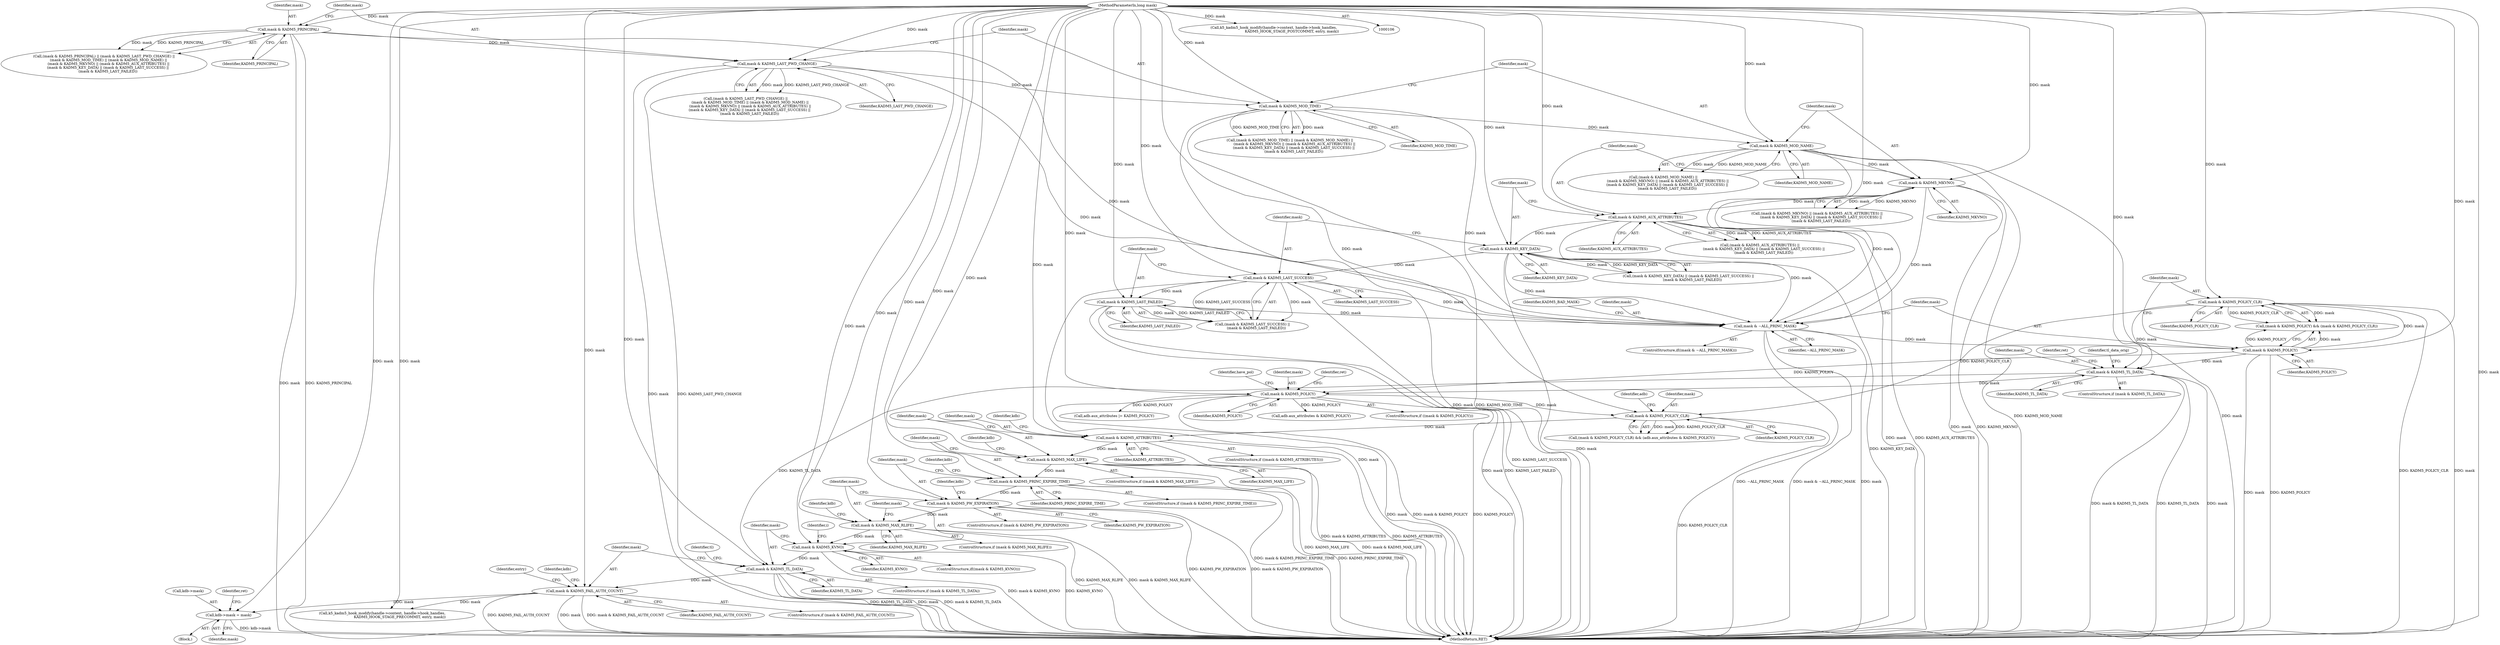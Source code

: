 digraph "0_krb5_b863de7fbf080b15e347a736fdda0a82d42f4f6b_0@pointer" {
"1000475" [label="(Call,kdb->mask = mask)"];
"1000455" [label="(Call,mask & KADM5_FAIL_AUTH_COUNT)"];
"1000424" [label="(Call,mask & KADM5_TL_DATA)"];
"1000397" [label="(Call,mask & KADM5_KVNO)"];
"1000386" [label="(Call,mask & KADM5_MAX_RLIFE)"];
"1000375" [label="(Call,mask & KADM5_PW_EXPIRATION)"];
"1000364" [label="(Call,mask & KADM5_PRINC_EXPIRE_TIME)"];
"1000353" [label="(Call,mask & KADM5_MAX_LIFE)"];
"1000342" [label="(Call,mask & KADM5_ATTRIBUTES)"];
"1000313" [label="(Call,mask & KADM5_POLICY_CLR)"];
"1000236" [label="(Call,mask & KADM5_POLICY)"];
"1000195" [label="(Call,mask & KADM5_TL_DATA)"];
"1000181" [label="(Call,mask & KADM5_POLICY_CLR)"];
"1000178" [label="(Call,mask & KADM5_POLICY)"];
"1000171" [label="(Call,mask & ~ALL_PRINC_MASK)"];
"1000158" [label="(Call,mask & KADM5_KEY_DATA)"];
"1000154" [label="(Call,mask & KADM5_AUX_ATTRIBUTES)"];
"1000150" [label="(Call,mask & KADM5_MKVNO)"];
"1000146" [label="(Call,mask & KADM5_MOD_NAME)"];
"1000142" [label="(Call,mask & KADM5_MOD_TIME)"];
"1000138" [label="(Call,mask & KADM5_LAST_PWD_CHANGE)"];
"1000134" [label="(Call,mask & KADM5_PRINCIPAL)"];
"1000109" [label="(MethodParameterIn,long mask)"];
"1000165" [label="(Call,mask & KADM5_LAST_FAILED)"];
"1000162" [label="(Call,mask & KADM5_LAST_SUCCESS)"];
"1000146" [label="(Call,mask & KADM5_MOD_NAME)"];
"1000145" [label="(Call,(mask & KADM5_MOD_NAME) ||\n        (mask & KADM5_MKVNO) || (mask & KADM5_AUX_ATTRIBUTES) ||\n       (mask & KADM5_KEY_DATA) || (mask & KADM5_LAST_SUCCESS) ||\n       (mask & KADM5_LAST_FAILED))"];
"1000386" [label="(Call,mask & KADM5_MAX_RLIFE)"];
"1000376" [label="(Identifier,mask)"];
"1000183" [label="(Identifier,KADM5_POLICY_CLR)"];
"1000170" [label="(ControlStructure,if((mask & ~ALL_PRINC_MASK)))"];
"1000150" [label="(Call,mask & KADM5_MKVNO)"];
"1000364" [label="(Call,mask & KADM5_PRINC_EXPIRE_TIME)"];
"1000163" [label="(Identifier,mask)"];
"1000318" [label="(Identifier,adb)"];
"1000166" [label="(Identifier,mask)"];
"1000374" [label="(ControlStructure,if (mask & KADM5_PW_EXPIRATION))"];
"1000181" [label="(Call,mask & KADM5_POLICY_CLR)"];
"1000134" [label="(Call,mask & KADM5_PRINCIPAL)"];
"1000456" [label="(Identifier,mask)"];
"1000194" [label="(ControlStructure,if (mask & KADM5_TL_DATA))"];
"1000159" [label="(Identifier,mask)"];
"1000403" [label="(Identifier,i)"];
"1000343" [label="(Identifier,mask)"];
"1000276" [label="(Identifier,have_pol)"];
"1000254" [label="(Call,adb.aux_attributes |= KADM5_POLICY)"];
"1000158" [label="(Call,mask & KADM5_KEY_DATA)"];
"1000341" [label="(ControlStructure,if ((mask & KADM5_ATTRIBUTES)))"];
"1000179" [label="(Identifier,mask)"];
"1000431" [label="(Identifier,tl)"];
"1000154" [label="(Call,mask & KADM5_AUX_ATTRIBUTES)"];
"1000133" [label="(Call,(mask & KADM5_PRINCIPAL) || (mask & KADM5_LAST_PWD_CHANGE) ||\n        (mask & KADM5_MOD_TIME) || (mask & KADM5_MOD_NAME) ||\n        (mask & KADM5_MKVNO) || (mask & KADM5_AUX_ATTRIBUTES) ||\n       (mask & KADM5_KEY_DATA) || (mask & KADM5_LAST_SUCCESS) ||\n       (mask & KADM5_LAST_FAILED))"];
"1000139" [label="(Identifier,mask)"];
"1000347" [label="(Identifier,kdb)"];
"1000455" [label="(Call,mask & KADM5_FAIL_AUTH_COUNT)"];
"1000398" [label="(Identifier,mask)"];
"1000462" [label="(Identifier,entry)"];
"1000423" [label="(ControlStructure,if (mask & KADM5_TL_DATA))"];
"1000237" [label="(Identifier,mask)"];
"1000352" [label="(ControlStructure,if ((mask & KADM5_MAX_LIFE)))"];
"1000315" [label="(Identifier,KADM5_POLICY_CLR)"];
"1000175" [label="(Identifier,KADM5_BAD_MASK)"];
"1000355" [label="(Identifier,KADM5_MAX_LIFE)"];
"1000164" [label="(Identifier,KADM5_LAST_SUCCESS)"];
"1000476" [label="(Call,kdb->mask)"];
"1000388" [label="(Identifier,KADM5_MAX_RLIFE)"];
"1000147" [label="(Identifier,mask)"];
"1000457" [label="(Identifier,KADM5_FAIL_AUTH_COUNT)"];
"1000312" [label="(Call,(mask & KADM5_POLICY_CLR) && (adb.aux_attributes & KADM5_POLICY))"];
"1000138" [label="(Call,mask & KADM5_LAST_PWD_CHANGE)"];
"1000196" [label="(Identifier,mask)"];
"1000477" [label="(Identifier,kdb)"];
"1000109" [label="(MethodParameterIn,long mask)"];
"1000157" [label="(Call,(mask & KADM5_KEY_DATA) || (mask & KADM5_LAST_SUCCESS) ||\n       (mask & KADM5_LAST_FAILED))"];
"1000387" [label="(Identifier,mask)"];
"1000363" [label="(ControlStructure,if ((mask & KADM5_PRINC_EXPIRE_TIME)))"];
"1000153" [label="(Call,(mask & KADM5_AUX_ATTRIBUTES) ||\n       (mask & KADM5_KEY_DATA) || (mask & KADM5_LAST_SUCCESS) ||\n       (mask & KADM5_LAST_FAILED))"];
"1000377" [label="(Identifier,KADM5_PW_EXPIRATION)"];
"1000173" [label="(Identifier,~ALL_PRINC_MASK)"];
"1000156" [label="(Identifier,KADM5_AUX_ATTRIBUTES)"];
"1000110" [label="(Block,)"];
"1000316" [label="(Call,adb.aux_attributes & KADM5_POLICY)"];
"1000182" [label="(Identifier,mask)"];
"1000172" [label="(Identifier,mask)"];
"1000344" [label="(Identifier,KADM5_ATTRIBUTES)"];
"1000241" [label="(Identifier,ret)"];
"1000140" [label="(Identifier,KADM5_LAST_PWD_CHANGE)"];
"1000165" [label="(Call,mask & KADM5_LAST_FAILED)"];
"1000235" [label="(ControlStructure,if ((mask & KADM5_POLICY)))"];
"1000161" [label="(Call,(mask & KADM5_LAST_SUCCESS) ||\n       (mask & KADM5_LAST_FAILED))"];
"1000354" [label="(Identifier,mask)"];
"1000236" [label="(Call,mask & KADM5_POLICY)"];
"1000137" [label="(Call,(mask & KADM5_LAST_PWD_CHANGE) ||\n        (mask & KADM5_MOD_TIME) || (mask & KADM5_MOD_NAME) ||\n        (mask & KADM5_MKVNO) || (mask & KADM5_AUX_ATTRIBUTES) ||\n       (mask & KADM5_KEY_DATA) || (mask & KADM5_LAST_SUCCESS) ||\n       (mask & KADM5_LAST_FAILED))"];
"1000221" [label="(Identifier,ret)"];
"1000342" [label="(Call,mask & KADM5_ATTRIBUTES)"];
"1000155" [label="(Identifier,mask)"];
"1000144" [label="(Identifier,KADM5_MOD_TIME)"];
"1000425" [label="(Identifier,mask)"];
"1000162" [label="(Call,mask & KADM5_LAST_SUCCESS)"];
"1000136" [label="(Identifier,KADM5_PRINCIPAL)"];
"1000177" [label="(Call,(mask & KADM5_POLICY) && (mask & KADM5_POLICY_CLR))"];
"1000143" [label="(Identifier,mask)"];
"1000399" [label="(Identifier,KADM5_KVNO)"];
"1000507" [label="(Call,k5_kadm5_hook_modify(handle->context, handle->hook_handles,\n                                KADM5_HOOK_STAGE_POSTCOMMIT, entry, mask))"];
"1000167" [label="(Identifier,KADM5_LAST_FAILED)"];
"1000195" [label="(Call,mask & KADM5_TL_DATA)"];
"1000314" [label="(Identifier,mask)"];
"1000481" [label="(Identifier,ret)"];
"1000358" [label="(Identifier,kdb)"];
"1000397" [label="(Call,mask & KADM5_KVNO)"];
"1000238" [label="(Identifier,KADM5_POLICY)"];
"1000171" [label="(Call,mask & ~ALL_PRINC_MASK)"];
"1000365" [label="(Identifier,mask)"];
"1000149" [label="(Call,(mask & KADM5_MKVNO) || (mask & KADM5_AUX_ATTRIBUTES) ||\n       (mask & KADM5_KEY_DATA) || (mask & KADM5_LAST_SUCCESS) ||\n       (mask & KADM5_LAST_FAILED))"];
"1000151" [label="(Identifier,mask)"];
"1000482" [label="(Call,k5_kadm5_hook_modify(handle->context, handle->hook_handles,\n                               KADM5_HOOK_STAGE_PRECOMMIT, entry, mask))"];
"1000141" [label="(Call,(mask & KADM5_MOD_TIME) || (mask & KADM5_MOD_NAME) ||\n        (mask & KADM5_MKVNO) || (mask & KADM5_AUX_ATTRIBUTES) ||\n       (mask & KADM5_KEY_DATA) || (mask & KADM5_LAST_SUCCESS) ||\n       (mask & KADM5_LAST_FAILED))"];
"1000479" [label="(Identifier,mask)"];
"1000366" [label="(Identifier,KADM5_PRINC_EXPIRE_TIME)"];
"1000313" [label="(Call,mask & KADM5_POLICY_CLR)"];
"1000160" [label="(Identifier,KADM5_KEY_DATA)"];
"1000369" [label="(Identifier,kdb)"];
"1000142" [label="(Call,mask & KADM5_MOD_TIME)"];
"1000353" [label="(Call,mask & KADM5_MAX_LIFE)"];
"1000380" [label="(Identifier,kdb)"];
"1000197" [label="(Identifier,KADM5_TL_DATA)"];
"1000385" [label="(ControlStructure,if (mask & KADM5_MAX_RLIFE))"];
"1000152" [label="(Identifier,KADM5_MKVNO)"];
"1000391" [label="(Identifier,kdb)"];
"1000180" [label="(Identifier,KADM5_POLICY)"];
"1000424" [label="(Call,mask & KADM5_TL_DATA)"];
"1000148" [label="(Identifier,KADM5_MOD_NAME)"];
"1000135" [label="(Identifier,mask)"];
"1000178" [label="(Call,mask & KADM5_POLICY)"];
"1000396" [label="(ControlStructure,if((mask & KADM5_KVNO)))"];
"1000454" [label="(ControlStructure,if (mask & KADM5_FAIL_AUTH_COUNT))"];
"1000375" [label="(Call,mask & KADM5_PW_EXPIRATION)"];
"1000426" [label="(Identifier,KADM5_TL_DATA)"];
"1000545" [label="(MethodReturn,RET)"];
"1000475" [label="(Call,kdb->mask = mask)"];
"1000200" [label="(Identifier,tl_data_orig)"];
"1000475" -> "1000110"  [label="AST: "];
"1000475" -> "1000479"  [label="CFG: "];
"1000476" -> "1000475"  [label="AST: "];
"1000479" -> "1000475"  [label="AST: "];
"1000481" -> "1000475"  [label="CFG: "];
"1000475" -> "1000545"  [label="DDG: kdb->mask"];
"1000455" -> "1000475"  [label="DDG: mask"];
"1000109" -> "1000475"  [label="DDG: mask"];
"1000455" -> "1000454"  [label="AST: "];
"1000455" -> "1000457"  [label="CFG: "];
"1000456" -> "1000455"  [label="AST: "];
"1000457" -> "1000455"  [label="AST: "];
"1000462" -> "1000455"  [label="CFG: "];
"1000477" -> "1000455"  [label="CFG: "];
"1000455" -> "1000545"  [label="DDG: mask & KADM5_FAIL_AUTH_COUNT"];
"1000455" -> "1000545"  [label="DDG: KADM5_FAIL_AUTH_COUNT"];
"1000455" -> "1000545"  [label="DDG: mask"];
"1000424" -> "1000455"  [label="DDG: mask"];
"1000109" -> "1000455"  [label="DDG: mask"];
"1000455" -> "1000482"  [label="DDG: mask"];
"1000424" -> "1000423"  [label="AST: "];
"1000424" -> "1000426"  [label="CFG: "];
"1000425" -> "1000424"  [label="AST: "];
"1000426" -> "1000424"  [label="AST: "];
"1000431" -> "1000424"  [label="CFG: "];
"1000456" -> "1000424"  [label="CFG: "];
"1000424" -> "1000545"  [label="DDG: KADM5_TL_DATA"];
"1000424" -> "1000545"  [label="DDG: mask"];
"1000424" -> "1000545"  [label="DDG: mask & KADM5_TL_DATA"];
"1000397" -> "1000424"  [label="DDG: mask"];
"1000109" -> "1000424"  [label="DDG: mask"];
"1000195" -> "1000424"  [label="DDG: KADM5_TL_DATA"];
"1000397" -> "1000396"  [label="AST: "];
"1000397" -> "1000399"  [label="CFG: "];
"1000398" -> "1000397"  [label="AST: "];
"1000399" -> "1000397"  [label="AST: "];
"1000403" -> "1000397"  [label="CFG: "];
"1000425" -> "1000397"  [label="CFG: "];
"1000397" -> "1000545"  [label="DDG: mask & KADM5_KVNO"];
"1000397" -> "1000545"  [label="DDG: KADM5_KVNO"];
"1000386" -> "1000397"  [label="DDG: mask"];
"1000109" -> "1000397"  [label="DDG: mask"];
"1000386" -> "1000385"  [label="AST: "];
"1000386" -> "1000388"  [label="CFG: "];
"1000387" -> "1000386"  [label="AST: "];
"1000388" -> "1000386"  [label="AST: "];
"1000391" -> "1000386"  [label="CFG: "];
"1000398" -> "1000386"  [label="CFG: "];
"1000386" -> "1000545"  [label="DDG: KADM5_MAX_RLIFE"];
"1000386" -> "1000545"  [label="DDG: mask & KADM5_MAX_RLIFE"];
"1000375" -> "1000386"  [label="DDG: mask"];
"1000109" -> "1000386"  [label="DDG: mask"];
"1000375" -> "1000374"  [label="AST: "];
"1000375" -> "1000377"  [label="CFG: "];
"1000376" -> "1000375"  [label="AST: "];
"1000377" -> "1000375"  [label="AST: "];
"1000380" -> "1000375"  [label="CFG: "];
"1000387" -> "1000375"  [label="CFG: "];
"1000375" -> "1000545"  [label="DDG: KADM5_PW_EXPIRATION"];
"1000375" -> "1000545"  [label="DDG: mask & KADM5_PW_EXPIRATION"];
"1000364" -> "1000375"  [label="DDG: mask"];
"1000109" -> "1000375"  [label="DDG: mask"];
"1000364" -> "1000363"  [label="AST: "];
"1000364" -> "1000366"  [label="CFG: "];
"1000365" -> "1000364"  [label="AST: "];
"1000366" -> "1000364"  [label="AST: "];
"1000369" -> "1000364"  [label="CFG: "];
"1000376" -> "1000364"  [label="CFG: "];
"1000364" -> "1000545"  [label="DDG: mask & KADM5_PRINC_EXPIRE_TIME"];
"1000364" -> "1000545"  [label="DDG: KADM5_PRINC_EXPIRE_TIME"];
"1000353" -> "1000364"  [label="DDG: mask"];
"1000109" -> "1000364"  [label="DDG: mask"];
"1000353" -> "1000352"  [label="AST: "];
"1000353" -> "1000355"  [label="CFG: "];
"1000354" -> "1000353"  [label="AST: "];
"1000355" -> "1000353"  [label="AST: "];
"1000358" -> "1000353"  [label="CFG: "];
"1000365" -> "1000353"  [label="CFG: "];
"1000353" -> "1000545"  [label="DDG: mask & KADM5_MAX_LIFE"];
"1000353" -> "1000545"  [label="DDG: KADM5_MAX_LIFE"];
"1000342" -> "1000353"  [label="DDG: mask"];
"1000109" -> "1000353"  [label="DDG: mask"];
"1000342" -> "1000341"  [label="AST: "];
"1000342" -> "1000344"  [label="CFG: "];
"1000343" -> "1000342"  [label="AST: "];
"1000344" -> "1000342"  [label="AST: "];
"1000347" -> "1000342"  [label="CFG: "];
"1000354" -> "1000342"  [label="CFG: "];
"1000342" -> "1000545"  [label="DDG: KADM5_ATTRIBUTES"];
"1000342" -> "1000545"  [label="DDG: mask & KADM5_ATTRIBUTES"];
"1000313" -> "1000342"  [label="DDG: mask"];
"1000109" -> "1000342"  [label="DDG: mask"];
"1000313" -> "1000312"  [label="AST: "];
"1000313" -> "1000315"  [label="CFG: "];
"1000314" -> "1000313"  [label="AST: "];
"1000315" -> "1000313"  [label="AST: "];
"1000318" -> "1000313"  [label="CFG: "];
"1000312" -> "1000313"  [label="CFG: "];
"1000313" -> "1000545"  [label="DDG: KADM5_POLICY_CLR"];
"1000313" -> "1000312"  [label="DDG: mask"];
"1000313" -> "1000312"  [label="DDG: KADM5_POLICY_CLR"];
"1000236" -> "1000313"  [label="DDG: mask"];
"1000109" -> "1000313"  [label="DDG: mask"];
"1000181" -> "1000313"  [label="DDG: KADM5_POLICY_CLR"];
"1000236" -> "1000235"  [label="AST: "];
"1000236" -> "1000238"  [label="CFG: "];
"1000237" -> "1000236"  [label="AST: "];
"1000238" -> "1000236"  [label="AST: "];
"1000241" -> "1000236"  [label="CFG: "];
"1000276" -> "1000236"  [label="CFG: "];
"1000236" -> "1000545"  [label="DDG: mask"];
"1000236" -> "1000545"  [label="DDG: mask & KADM5_POLICY"];
"1000236" -> "1000545"  [label="DDG: KADM5_POLICY"];
"1000195" -> "1000236"  [label="DDG: mask"];
"1000109" -> "1000236"  [label="DDG: mask"];
"1000178" -> "1000236"  [label="DDG: KADM5_POLICY"];
"1000236" -> "1000254"  [label="DDG: KADM5_POLICY"];
"1000236" -> "1000316"  [label="DDG: KADM5_POLICY"];
"1000195" -> "1000194"  [label="AST: "];
"1000195" -> "1000197"  [label="CFG: "];
"1000196" -> "1000195"  [label="AST: "];
"1000197" -> "1000195"  [label="AST: "];
"1000200" -> "1000195"  [label="CFG: "];
"1000221" -> "1000195"  [label="CFG: "];
"1000195" -> "1000545"  [label="DDG: mask & KADM5_TL_DATA"];
"1000195" -> "1000545"  [label="DDG: KADM5_TL_DATA"];
"1000195" -> "1000545"  [label="DDG: mask"];
"1000181" -> "1000195"  [label="DDG: mask"];
"1000178" -> "1000195"  [label="DDG: mask"];
"1000109" -> "1000195"  [label="DDG: mask"];
"1000181" -> "1000177"  [label="AST: "];
"1000181" -> "1000183"  [label="CFG: "];
"1000182" -> "1000181"  [label="AST: "];
"1000183" -> "1000181"  [label="AST: "];
"1000177" -> "1000181"  [label="CFG: "];
"1000181" -> "1000545"  [label="DDG: mask"];
"1000181" -> "1000545"  [label="DDG: KADM5_POLICY_CLR"];
"1000181" -> "1000177"  [label="DDG: mask"];
"1000181" -> "1000177"  [label="DDG: KADM5_POLICY_CLR"];
"1000178" -> "1000181"  [label="DDG: mask"];
"1000109" -> "1000181"  [label="DDG: mask"];
"1000178" -> "1000177"  [label="AST: "];
"1000178" -> "1000180"  [label="CFG: "];
"1000179" -> "1000178"  [label="AST: "];
"1000180" -> "1000178"  [label="AST: "];
"1000182" -> "1000178"  [label="CFG: "];
"1000177" -> "1000178"  [label="CFG: "];
"1000178" -> "1000545"  [label="DDG: mask"];
"1000178" -> "1000545"  [label="DDG: KADM5_POLICY"];
"1000178" -> "1000177"  [label="DDG: mask"];
"1000178" -> "1000177"  [label="DDG: KADM5_POLICY"];
"1000171" -> "1000178"  [label="DDG: mask"];
"1000109" -> "1000178"  [label="DDG: mask"];
"1000171" -> "1000170"  [label="AST: "];
"1000171" -> "1000173"  [label="CFG: "];
"1000172" -> "1000171"  [label="AST: "];
"1000173" -> "1000171"  [label="AST: "];
"1000175" -> "1000171"  [label="CFG: "];
"1000179" -> "1000171"  [label="CFG: "];
"1000171" -> "1000545"  [label="DDG: mask"];
"1000171" -> "1000545"  [label="DDG: ~ALL_PRINC_MASK"];
"1000171" -> "1000545"  [label="DDG: mask & ~ALL_PRINC_MASK"];
"1000158" -> "1000171"  [label="DDG: mask"];
"1000150" -> "1000171"  [label="DDG: mask"];
"1000138" -> "1000171"  [label="DDG: mask"];
"1000165" -> "1000171"  [label="DDG: mask"];
"1000154" -> "1000171"  [label="DDG: mask"];
"1000134" -> "1000171"  [label="DDG: mask"];
"1000142" -> "1000171"  [label="DDG: mask"];
"1000162" -> "1000171"  [label="DDG: mask"];
"1000146" -> "1000171"  [label="DDG: mask"];
"1000109" -> "1000171"  [label="DDG: mask"];
"1000158" -> "1000157"  [label="AST: "];
"1000158" -> "1000160"  [label="CFG: "];
"1000159" -> "1000158"  [label="AST: "];
"1000160" -> "1000158"  [label="AST: "];
"1000163" -> "1000158"  [label="CFG: "];
"1000157" -> "1000158"  [label="CFG: "];
"1000158" -> "1000545"  [label="DDG: mask"];
"1000158" -> "1000545"  [label="DDG: KADM5_KEY_DATA"];
"1000158" -> "1000157"  [label="DDG: mask"];
"1000158" -> "1000157"  [label="DDG: KADM5_KEY_DATA"];
"1000154" -> "1000158"  [label="DDG: mask"];
"1000109" -> "1000158"  [label="DDG: mask"];
"1000158" -> "1000162"  [label="DDG: mask"];
"1000154" -> "1000153"  [label="AST: "];
"1000154" -> "1000156"  [label="CFG: "];
"1000155" -> "1000154"  [label="AST: "];
"1000156" -> "1000154"  [label="AST: "];
"1000159" -> "1000154"  [label="CFG: "];
"1000153" -> "1000154"  [label="CFG: "];
"1000154" -> "1000545"  [label="DDG: mask"];
"1000154" -> "1000545"  [label="DDG: KADM5_AUX_ATTRIBUTES"];
"1000154" -> "1000153"  [label="DDG: mask"];
"1000154" -> "1000153"  [label="DDG: KADM5_AUX_ATTRIBUTES"];
"1000150" -> "1000154"  [label="DDG: mask"];
"1000109" -> "1000154"  [label="DDG: mask"];
"1000150" -> "1000149"  [label="AST: "];
"1000150" -> "1000152"  [label="CFG: "];
"1000151" -> "1000150"  [label="AST: "];
"1000152" -> "1000150"  [label="AST: "];
"1000155" -> "1000150"  [label="CFG: "];
"1000149" -> "1000150"  [label="CFG: "];
"1000150" -> "1000545"  [label="DDG: mask"];
"1000150" -> "1000545"  [label="DDG: KADM5_MKVNO"];
"1000150" -> "1000149"  [label="DDG: mask"];
"1000150" -> "1000149"  [label="DDG: KADM5_MKVNO"];
"1000146" -> "1000150"  [label="DDG: mask"];
"1000109" -> "1000150"  [label="DDG: mask"];
"1000146" -> "1000145"  [label="AST: "];
"1000146" -> "1000148"  [label="CFG: "];
"1000147" -> "1000146"  [label="AST: "];
"1000148" -> "1000146"  [label="AST: "];
"1000151" -> "1000146"  [label="CFG: "];
"1000145" -> "1000146"  [label="CFG: "];
"1000146" -> "1000545"  [label="DDG: KADM5_MOD_NAME"];
"1000146" -> "1000545"  [label="DDG: mask"];
"1000146" -> "1000145"  [label="DDG: mask"];
"1000146" -> "1000145"  [label="DDG: KADM5_MOD_NAME"];
"1000142" -> "1000146"  [label="DDG: mask"];
"1000109" -> "1000146"  [label="DDG: mask"];
"1000142" -> "1000141"  [label="AST: "];
"1000142" -> "1000144"  [label="CFG: "];
"1000143" -> "1000142"  [label="AST: "];
"1000144" -> "1000142"  [label="AST: "];
"1000147" -> "1000142"  [label="CFG: "];
"1000141" -> "1000142"  [label="CFG: "];
"1000142" -> "1000545"  [label="DDG: KADM5_MOD_TIME"];
"1000142" -> "1000545"  [label="DDG: mask"];
"1000142" -> "1000141"  [label="DDG: mask"];
"1000142" -> "1000141"  [label="DDG: KADM5_MOD_TIME"];
"1000138" -> "1000142"  [label="DDG: mask"];
"1000109" -> "1000142"  [label="DDG: mask"];
"1000138" -> "1000137"  [label="AST: "];
"1000138" -> "1000140"  [label="CFG: "];
"1000139" -> "1000138"  [label="AST: "];
"1000140" -> "1000138"  [label="AST: "];
"1000143" -> "1000138"  [label="CFG: "];
"1000137" -> "1000138"  [label="CFG: "];
"1000138" -> "1000545"  [label="DDG: mask"];
"1000138" -> "1000545"  [label="DDG: KADM5_LAST_PWD_CHANGE"];
"1000138" -> "1000137"  [label="DDG: mask"];
"1000138" -> "1000137"  [label="DDG: KADM5_LAST_PWD_CHANGE"];
"1000134" -> "1000138"  [label="DDG: mask"];
"1000109" -> "1000138"  [label="DDG: mask"];
"1000134" -> "1000133"  [label="AST: "];
"1000134" -> "1000136"  [label="CFG: "];
"1000135" -> "1000134"  [label="AST: "];
"1000136" -> "1000134"  [label="AST: "];
"1000139" -> "1000134"  [label="CFG: "];
"1000133" -> "1000134"  [label="CFG: "];
"1000134" -> "1000545"  [label="DDG: mask"];
"1000134" -> "1000545"  [label="DDG: KADM5_PRINCIPAL"];
"1000134" -> "1000133"  [label="DDG: mask"];
"1000134" -> "1000133"  [label="DDG: KADM5_PRINCIPAL"];
"1000109" -> "1000134"  [label="DDG: mask"];
"1000109" -> "1000106"  [label="AST: "];
"1000109" -> "1000545"  [label="DDG: mask"];
"1000109" -> "1000162"  [label="DDG: mask"];
"1000109" -> "1000165"  [label="DDG: mask"];
"1000109" -> "1000482"  [label="DDG: mask"];
"1000109" -> "1000507"  [label="DDG: mask"];
"1000165" -> "1000161"  [label="AST: "];
"1000165" -> "1000167"  [label="CFG: "];
"1000166" -> "1000165"  [label="AST: "];
"1000167" -> "1000165"  [label="AST: "];
"1000161" -> "1000165"  [label="CFG: "];
"1000165" -> "1000545"  [label="DDG: mask"];
"1000165" -> "1000545"  [label="DDG: KADM5_LAST_FAILED"];
"1000165" -> "1000161"  [label="DDG: mask"];
"1000165" -> "1000161"  [label="DDG: KADM5_LAST_FAILED"];
"1000162" -> "1000165"  [label="DDG: mask"];
"1000162" -> "1000161"  [label="AST: "];
"1000162" -> "1000164"  [label="CFG: "];
"1000163" -> "1000162"  [label="AST: "];
"1000164" -> "1000162"  [label="AST: "];
"1000166" -> "1000162"  [label="CFG: "];
"1000161" -> "1000162"  [label="CFG: "];
"1000162" -> "1000545"  [label="DDG: KADM5_LAST_SUCCESS"];
"1000162" -> "1000545"  [label="DDG: mask"];
"1000162" -> "1000161"  [label="DDG: mask"];
"1000162" -> "1000161"  [label="DDG: KADM5_LAST_SUCCESS"];
}
